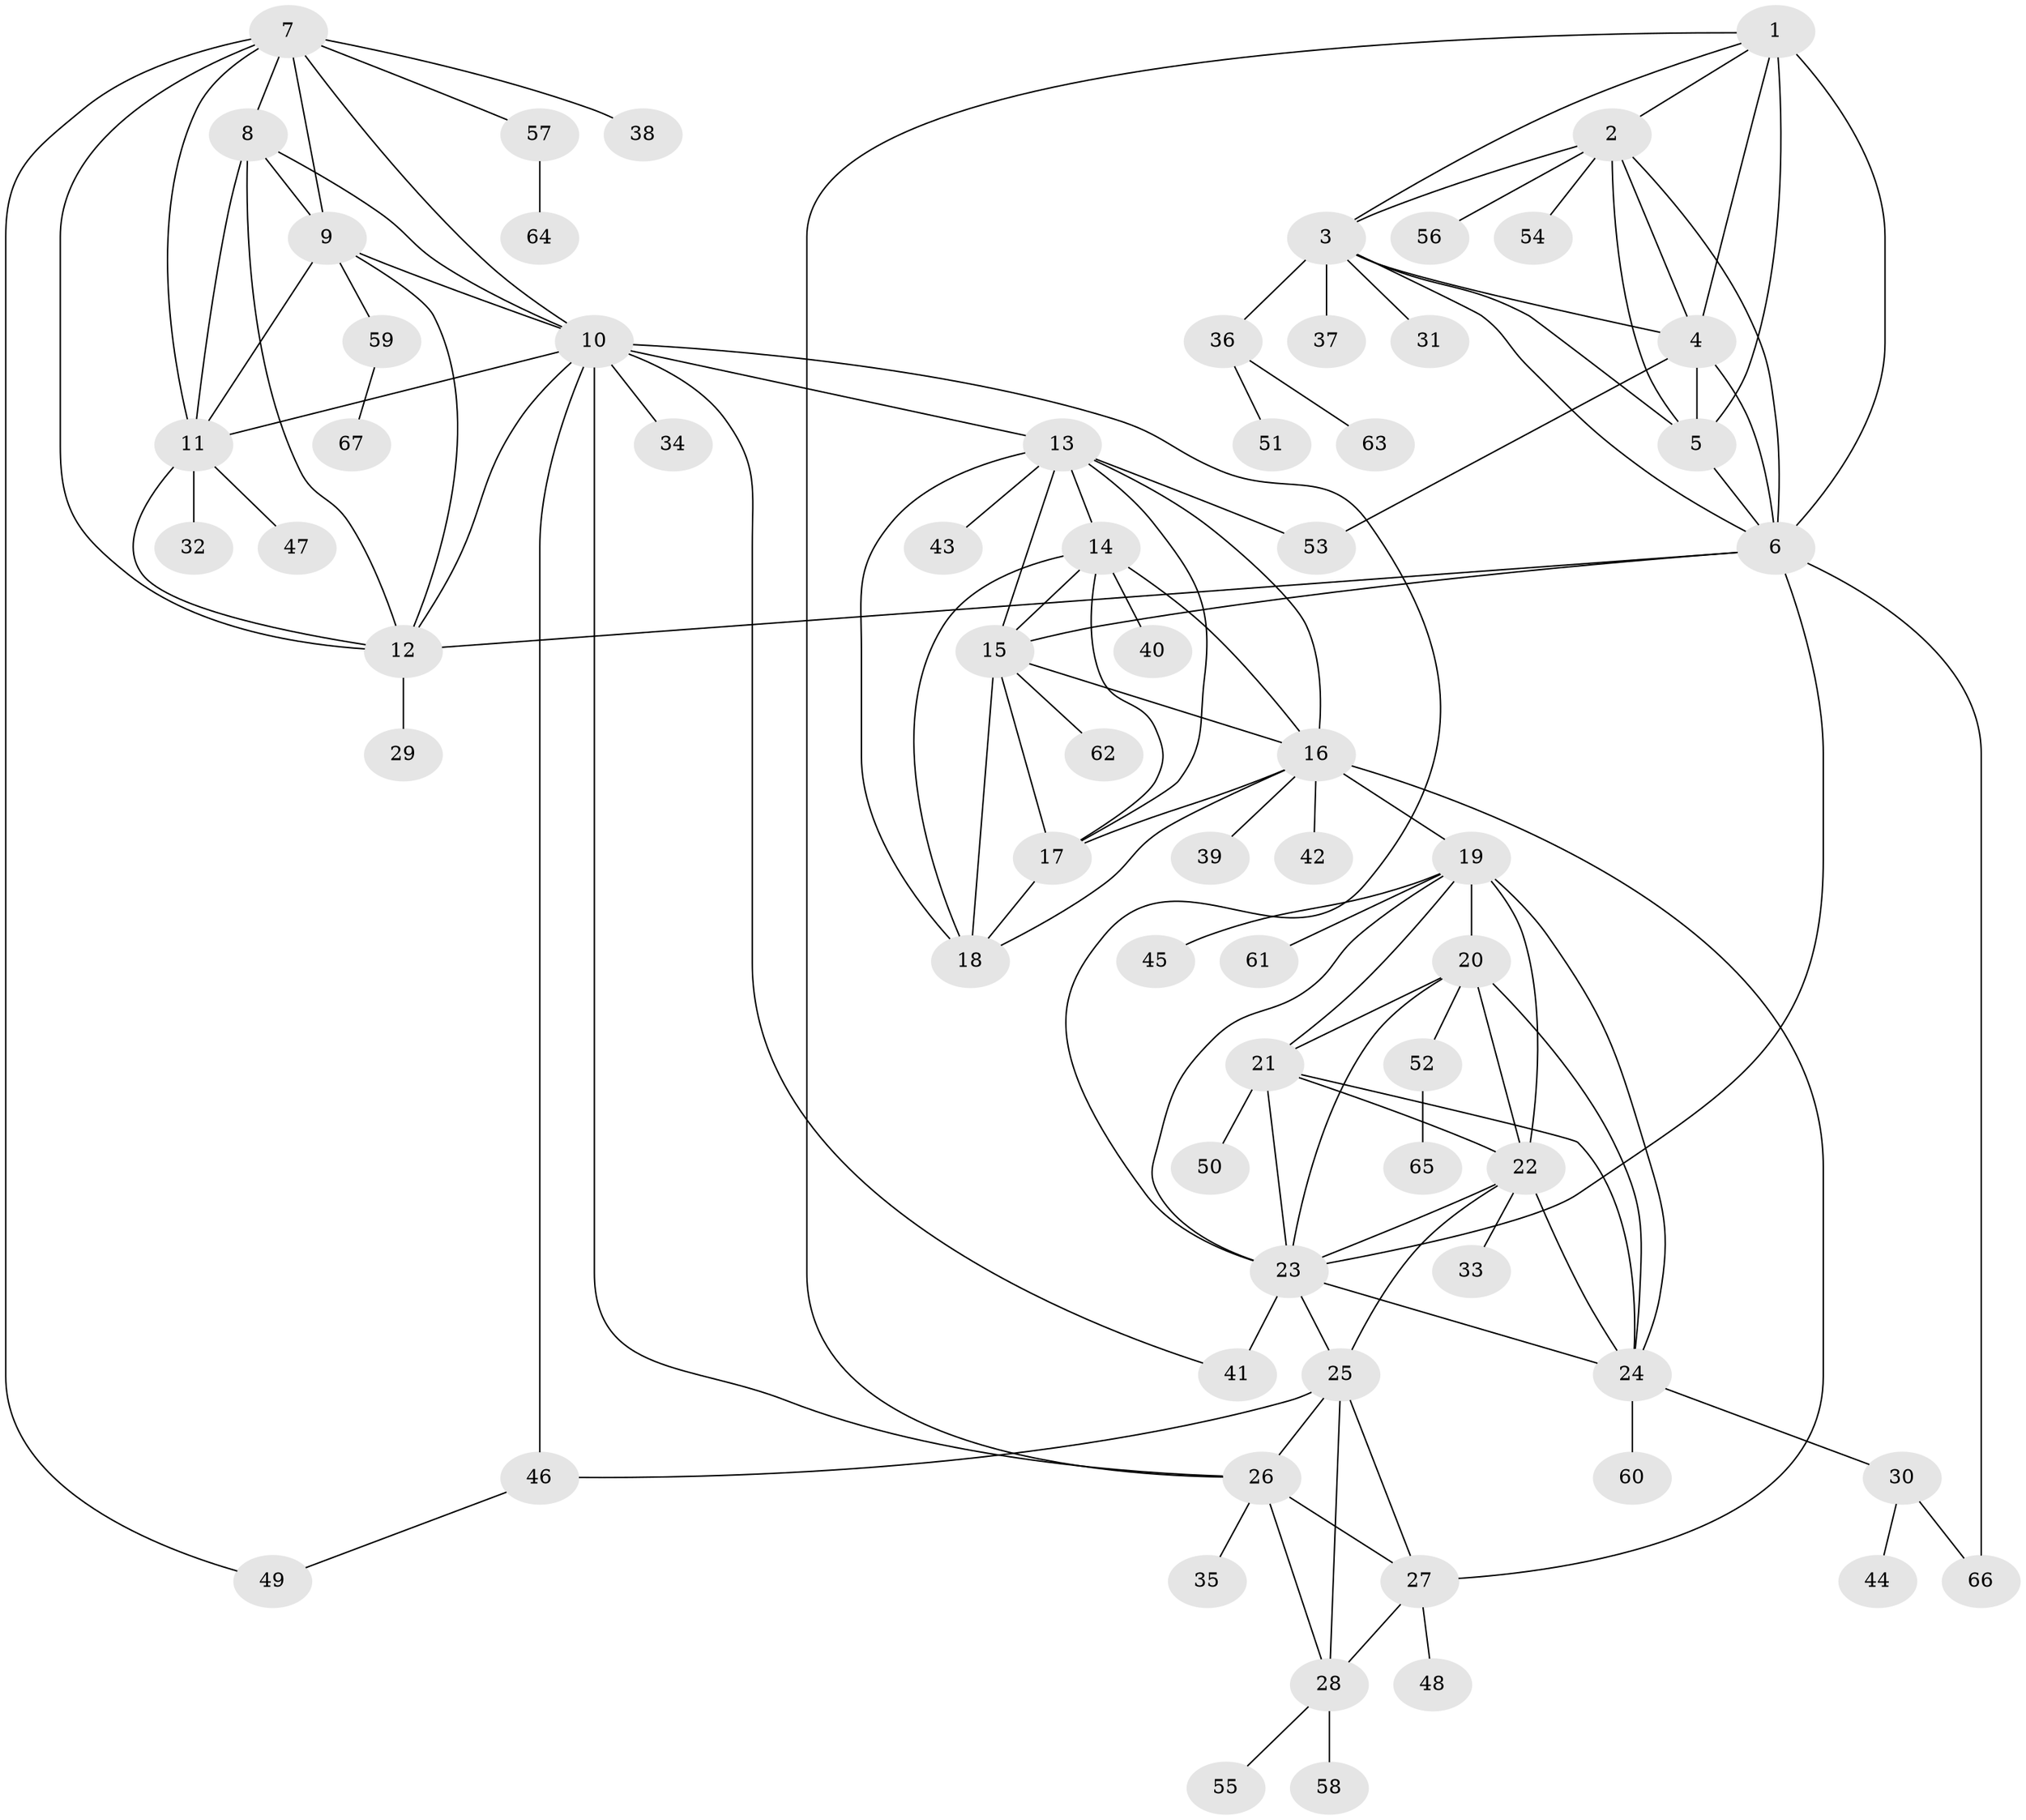 // original degree distribution, {6: 0.03759398496240601, 8: 0.045112781954887216, 10: 0.07518796992481203, 9: 0.015037593984962405, 7: 0.03759398496240601, 14: 0.007518796992481203, 12: 0.007518796992481203, 1: 0.631578947368421, 4: 0.015037593984962405, 2: 0.09022556390977443, 3: 0.03759398496240601}
// Generated by graph-tools (version 1.1) at 2025/37/03/09/25 02:37:21]
// undirected, 67 vertices, 121 edges
graph export_dot {
graph [start="1"]
  node [color=gray90,style=filled];
  1;
  2;
  3;
  4;
  5;
  6;
  7;
  8;
  9;
  10;
  11;
  12;
  13;
  14;
  15;
  16;
  17;
  18;
  19;
  20;
  21;
  22;
  23;
  24;
  25;
  26;
  27;
  28;
  29;
  30;
  31;
  32;
  33;
  34;
  35;
  36;
  37;
  38;
  39;
  40;
  41;
  42;
  43;
  44;
  45;
  46;
  47;
  48;
  49;
  50;
  51;
  52;
  53;
  54;
  55;
  56;
  57;
  58;
  59;
  60;
  61;
  62;
  63;
  64;
  65;
  66;
  67;
  1 -- 2 [weight=1.0];
  1 -- 3 [weight=1.0];
  1 -- 4 [weight=1.0];
  1 -- 5 [weight=5.0];
  1 -- 6 [weight=1.0];
  1 -- 26 [weight=1.0];
  2 -- 3 [weight=1.0];
  2 -- 4 [weight=1.0];
  2 -- 5 [weight=1.0];
  2 -- 6 [weight=1.0];
  2 -- 54 [weight=1.0];
  2 -- 56 [weight=1.0];
  3 -- 4 [weight=1.0];
  3 -- 5 [weight=1.0];
  3 -- 6 [weight=1.0];
  3 -- 31 [weight=1.0];
  3 -- 36 [weight=1.0];
  3 -- 37 [weight=2.0];
  4 -- 5 [weight=1.0];
  4 -- 6 [weight=1.0];
  4 -- 53 [weight=2.0];
  5 -- 6 [weight=1.0];
  6 -- 12 [weight=1.0];
  6 -- 15 [weight=1.0];
  6 -- 23 [weight=1.0];
  6 -- 66 [weight=1.0];
  7 -- 8 [weight=1.0];
  7 -- 9 [weight=1.0];
  7 -- 10 [weight=1.0];
  7 -- 11 [weight=1.0];
  7 -- 12 [weight=1.0];
  7 -- 38 [weight=1.0];
  7 -- 49 [weight=1.0];
  7 -- 57 [weight=1.0];
  8 -- 9 [weight=1.0];
  8 -- 10 [weight=1.0];
  8 -- 11 [weight=2.0];
  8 -- 12 [weight=1.0];
  9 -- 10 [weight=1.0];
  9 -- 11 [weight=1.0];
  9 -- 12 [weight=1.0];
  9 -- 59 [weight=1.0];
  10 -- 11 [weight=1.0];
  10 -- 12 [weight=1.0];
  10 -- 13 [weight=1.0];
  10 -- 23 [weight=1.0];
  10 -- 26 [weight=1.0];
  10 -- 34 [weight=3.0];
  10 -- 41 [weight=1.0];
  10 -- 46 [weight=1.0];
  11 -- 12 [weight=1.0];
  11 -- 32 [weight=1.0];
  11 -- 47 [weight=1.0];
  12 -- 29 [weight=3.0];
  13 -- 14 [weight=1.0];
  13 -- 15 [weight=1.0];
  13 -- 16 [weight=1.0];
  13 -- 17 [weight=1.0];
  13 -- 18 [weight=1.0];
  13 -- 43 [weight=1.0];
  13 -- 53 [weight=1.0];
  14 -- 15 [weight=1.0];
  14 -- 16 [weight=1.0];
  14 -- 17 [weight=2.0];
  14 -- 18 [weight=1.0];
  14 -- 40 [weight=3.0];
  15 -- 16 [weight=1.0];
  15 -- 17 [weight=1.0];
  15 -- 18 [weight=1.0];
  15 -- 62 [weight=1.0];
  16 -- 17 [weight=1.0];
  16 -- 18 [weight=1.0];
  16 -- 19 [weight=1.0];
  16 -- 27 [weight=1.0];
  16 -- 39 [weight=1.0];
  16 -- 42 [weight=1.0];
  17 -- 18 [weight=1.0];
  19 -- 20 [weight=1.0];
  19 -- 21 [weight=1.0];
  19 -- 22 [weight=1.0];
  19 -- 23 [weight=1.0];
  19 -- 24 [weight=1.0];
  19 -- 45 [weight=2.0];
  19 -- 61 [weight=1.0];
  20 -- 21 [weight=1.0];
  20 -- 22 [weight=1.0];
  20 -- 23 [weight=1.0];
  20 -- 24 [weight=1.0];
  20 -- 52 [weight=1.0];
  21 -- 22 [weight=1.0];
  21 -- 23 [weight=1.0];
  21 -- 24 [weight=1.0];
  21 -- 50 [weight=4.0];
  22 -- 23 [weight=1.0];
  22 -- 24 [weight=1.0];
  22 -- 25 [weight=1.0];
  22 -- 33 [weight=1.0];
  23 -- 24 [weight=1.0];
  23 -- 25 [weight=1.0];
  23 -- 41 [weight=3.0];
  24 -- 30 [weight=1.0];
  24 -- 60 [weight=1.0];
  25 -- 26 [weight=3.0];
  25 -- 27 [weight=3.0];
  25 -- 28 [weight=3.0];
  25 -- 46 [weight=1.0];
  26 -- 27 [weight=1.0];
  26 -- 28 [weight=1.0];
  26 -- 35 [weight=2.0];
  27 -- 28 [weight=1.0];
  27 -- 48 [weight=3.0];
  28 -- 55 [weight=1.0];
  28 -- 58 [weight=3.0];
  30 -- 44 [weight=1.0];
  30 -- 66 [weight=1.0];
  36 -- 51 [weight=1.0];
  36 -- 63 [weight=1.0];
  46 -- 49 [weight=1.0];
  52 -- 65 [weight=1.0];
  57 -- 64 [weight=1.0];
  59 -- 67 [weight=1.0];
}
